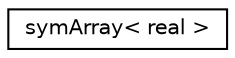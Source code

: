 digraph "Graphical Class Hierarchy"
{
 // LATEX_PDF_SIZE
  edge [fontname="Helvetica",fontsize="10",labelfontname="Helvetica",labelfontsize="10"];
  node [fontname="Helvetica",fontsize="10",shape=record];
  rankdir="LR";
  Node0 [label="symArray\< real \>",height=0.2,width=0.4,color="black", fillcolor="white", style="filled",URL="$classpFlow_1_1symArray.html",tooltip=" "];
}

